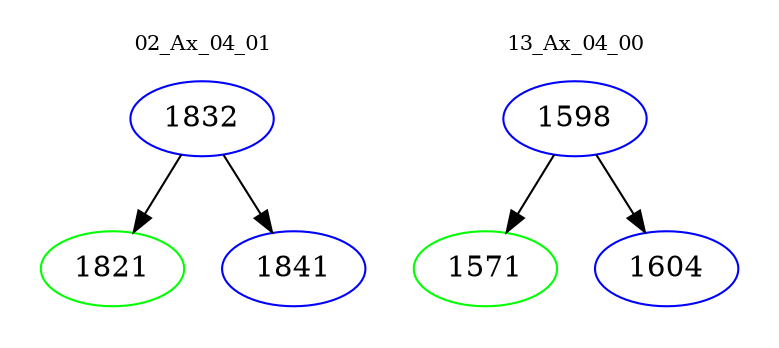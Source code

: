 digraph{
subgraph cluster_0 {
color = white
label = "02_Ax_04_01";
fontsize=10;
T0_1832 [label="1832", color="blue"]
T0_1832 -> T0_1821 [color="black"]
T0_1821 [label="1821", color="green"]
T0_1832 -> T0_1841 [color="black"]
T0_1841 [label="1841", color="blue"]
}
subgraph cluster_1 {
color = white
label = "13_Ax_04_00";
fontsize=10;
T1_1598 [label="1598", color="blue"]
T1_1598 -> T1_1571 [color="black"]
T1_1571 [label="1571", color="green"]
T1_1598 -> T1_1604 [color="black"]
T1_1604 [label="1604", color="blue"]
}
}
